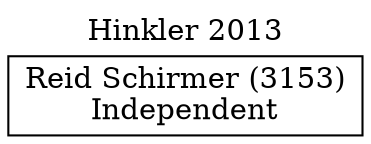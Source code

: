 // House preference flow
digraph "Reid Schirmer (3153)_Hinkler_2013" {
	graph [label="Hinkler 2013" labelloc=t mclimit=10]
	node [shape=box]
	"Reid Schirmer (3153)" [label="Reid Schirmer (3153)
Independent"]
}
